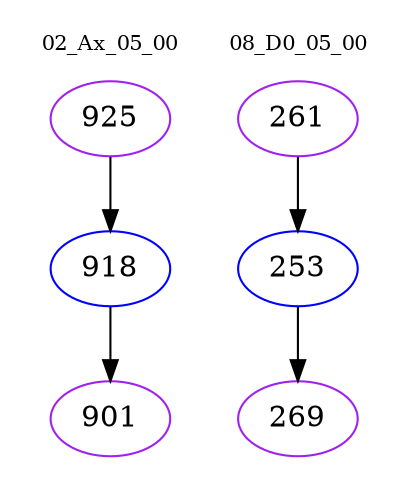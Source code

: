 digraph{
subgraph cluster_0 {
color = white
label = "02_Ax_05_00";
fontsize=10;
T0_925 [label="925", color="purple"]
T0_925 -> T0_918 [color="black"]
T0_918 [label="918", color="blue"]
T0_918 -> T0_901 [color="black"]
T0_901 [label="901", color="purple"]
}
subgraph cluster_1 {
color = white
label = "08_D0_05_00";
fontsize=10;
T1_261 [label="261", color="purple"]
T1_261 -> T1_253 [color="black"]
T1_253 [label="253", color="blue"]
T1_253 -> T1_269 [color="black"]
T1_269 [label="269", color="purple"]
}
}
